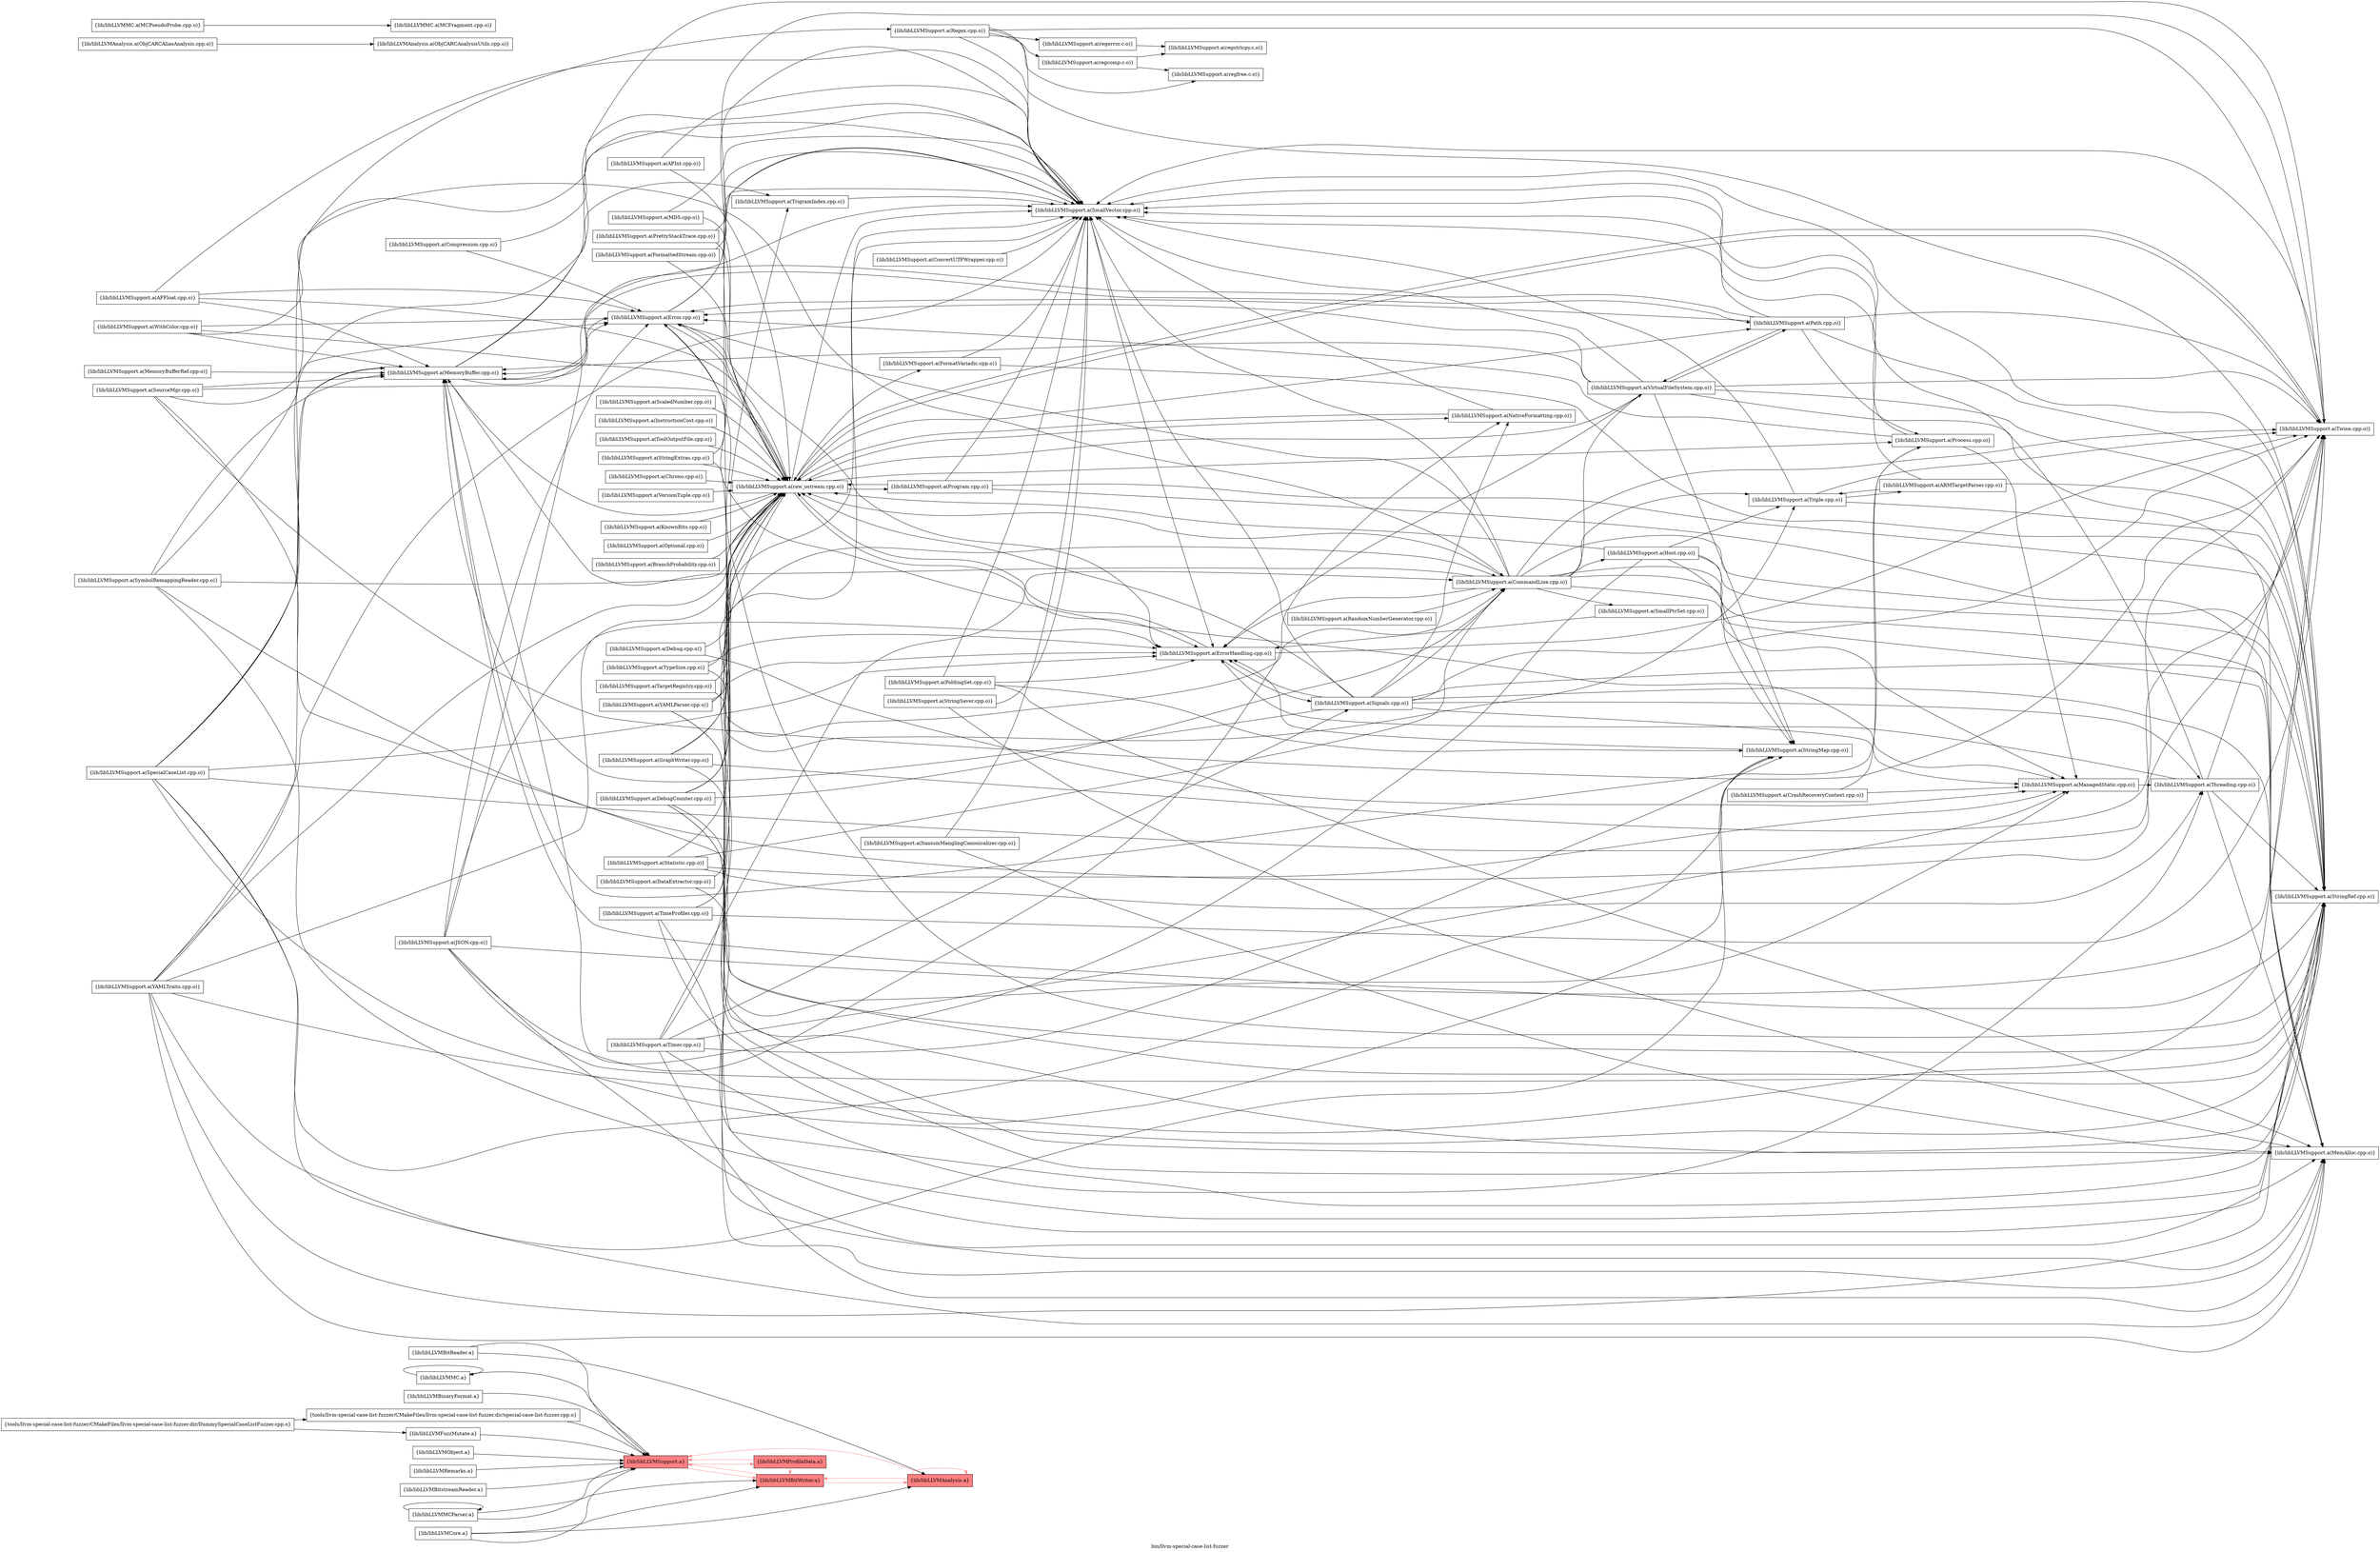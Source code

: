 digraph "bin/llvm-special-case-list-fuzzer" {
	label="bin/llvm-special-case-list-fuzzer";
	rankdir="LR"
	{ rank=same; Node0x55a02ba303a8;  }
	{ rank=same; Node0x55a02ba30b28; Node0x55a02ba37798;  }
	{ rank=same; Node0x55a02ba37c98;  }
	{ rank=same; Node0x55a02ba2ea58; Node0x55a02ba30fd8;  }

	Node0x55a02ba303a8 [shape=record,shape=box,group=0,label="{tools/llvm-special-case-list-fuzzer/CMakeFiles/llvm-special-case-list-fuzzer.dir/DummySpecialCaseListFuzzer.cpp.o}"];
	Node0x55a02ba303a8 -> Node0x55a02ba30b28;
	Node0x55a02ba303a8 -> Node0x55a02ba37798;
	Node0x55a02ba30b28 [shape=record,shape=box,group=0,label="{tools/llvm-special-case-list-fuzzer/CMakeFiles/llvm-special-case-list-fuzzer.dir/special-case-list-fuzzer.cpp.o}"];
	Node0x55a02ba30b28 -> Node0x55a02ba37c98;
	Node0x55a02ba37798 [shape=record,shape=box,group=0,label="{lib/libLLVMFuzzMutate.a}"];
	Node0x55a02ba37798 -> Node0x55a02ba37c98;
	Node0x55a02ba37c98 [shape=record,shape=box,style=filled,fillcolor="1.000000 0.5 1",group=1,label="{lib/libLLVMSupport.a}"];
	Node0x55a02ba37c98 -> Node0x55a02ba2ea58[color="1.000000 0.5 1"];
	Node0x55a02ba37c98 -> Node0x55a02ba30fd8[color="1.000000 0.5 1"];
	Node0x55a02ba32478 [shape=record,shape=box,group=0,label="{lib/libLLVMSupport.a(MemoryBuffer.cpp.o)}"];
	Node0x55a02ba32478 -> Node0x55a02ba32c48;
	Node0x55a02ba32478 -> Node0x55a02ba33058;
	Node0x55a02ba32478 -> Node0x55a02ba2ebe8;
	Node0x55a02ba32478 -> Node0x55a02ba32428;
	Node0x55a02ba32478 -> Node0x55a02ba30b78;
	Node0x55a02ba32c48 [shape=record,shape=box,group=0,label="{lib/libLLVMSupport.a(Error.cpp.o)}"];
	Node0x55a02ba32c48 -> Node0x55a02ba32478;
	Node0x55a02ba32c48 -> Node0x55a02ba33788;
	Node0x55a02ba32c48 -> Node0x55a02ba37158;
	Node0x55a02ba32c48 -> Node0x55a02ba33058;
	Node0x55a02ba32c48 -> Node0x55a02ba2ebe8;
	Node0x55a02ba32c48 -> Node0x55a02ba2ec88;
	Node0x55a02ba33058 [shape=record,shape=box,group=0,label="{lib/libLLVMSupport.a(SmallVector.cpp.o)}"];
	Node0x55a02ba33058 -> Node0x55a02ba37158;
	Node0x55a02ba2ebe8 [shape=record,shape=box,group=0,label="{lib/libLLVMSupport.a(Twine.cpp.o)}"];
	Node0x55a02ba2ebe8 -> Node0x55a02ba33058;
	Node0x55a02ba2ebe8 -> Node0x55a02ba2ec88;
	Node0x55a02ba32428 [shape=record,shape=box,group=0,label="{lib/libLLVMSupport.a(Path.cpp.o)}"];
	Node0x55a02ba32428 -> Node0x55a02ba32478;
	Node0x55a02ba32428 -> Node0x55a02ba32c48;
	Node0x55a02ba32428 -> Node0x55a02ba33058;
	Node0x55a02ba32428 -> Node0x55a02ba35218;
	Node0x55a02ba32428 -> Node0x55a02ba2ebe8;
	Node0x55a02ba32428 -> Node0x55a02ba2ee18;
	Node0x55a02ba32428 -> Node0x55a02ba30b78;
	Node0x55a02ba30b78 [shape=record,shape=box,group=0,label="{lib/libLLVMSupport.a(Process.cpp.o)}"];
	Node0x55a02ba30b78 -> Node0x55a02ba32c48;
	Node0x55a02ba30b78 -> Node0x55a02ba33788;
	Node0x55a02ba30b78 -> Node0x55a02ba33058;
	Node0x55a02ba33788 [shape=record,shape=box,group=0,label="{lib/libLLVMSupport.a(ManagedStatic.cpp.o)}"];
	Node0x55a02ba33788 -> Node0x55a02ba35858;
	Node0x55a02ba37158 [shape=record,shape=box,group=0,label="{lib/libLLVMSupport.a(ErrorHandling.cpp.o)}"];
	Node0x55a02ba37158 -> Node0x55a02ba2ebe8;
	Node0x55a02ba37158 -> Node0x55a02ba2ec88;
	Node0x55a02ba37158 -> Node0x55a02ba30308;
	Node0x55a02ba2ec88 [shape=record,shape=box,group=0,label="{lib/libLLVMSupport.a(raw_ostream.cpp.o)}"];
	Node0x55a02ba2ec88 -> Node0x55a02ba32478;
	Node0x55a02ba2ec88 -> Node0x55a02ba32c48;
	Node0x55a02ba2ec88 -> Node0x55a02ba37158;
	Node0x55a02ba2ec88 -> Node0x55a02ba33058;
	Node0x55a02ba2ec88 -> Node0x55a02ba2ebe8;
	Node0x55a02ba2ec88 -> Node0x55a02ba2e008;
	Node0x55a02ba2ec88 -> Node0x55a02ba301c8;
	Node0x55a02ba2ec88 -> Node0x55a02ba32428;
	Node0x55a02ba2ec88 -> Node0x55a02ba30b78;
	Node0x55a02ba2ec88 -> Node0x55a02ba2f458;
	Node0x55a02ba35858 [shape=record,shape=box,group=0,label="{lib/libLLVMSupport.a(Threading.cpp.o)}"];
	Node0x55a02ba35858 -> Node0x55a02ba37158;
	Node0x55a02ba35858 -> Node0x55a02ba33058;
	Node0x55a02ba35858 -> Node0x55a02ba342c8;
	Node0x55a02ba35858 -> Node0x55a02ba35218;
	Node0x55a02ba35858 -> Node0x55a02ba2ebe8;
	Node0x55a02ba30308 [shape=record,shape=box,group=0,label="{lib/libLLVMSupport.a(Signals.cpp.o)}"];
	Node0x55a02ba30308 -> Node0x55a02ba32478;
	Node0x55a02ba30308 -> Node0x55a02ba33788;
	Node0x55a02ba30308 -> Node0x55a02ba37158;
	Node0x55a02ba30308 -> Node0x55a02ba33058;
	Node0x55a02ba30308 -> Node0x55a02ba342c8;
	Node0x55a02ba30308 -> Node0x55a02ba35218;
	Node0x55a02ba30308 -> Node0x55a02ba2ebe8;
	Node0x55a02ba30308 -> Node0x55a02ba329c8;
	Node0x55a02ba30308 -> Node0x55a02ba2ec88;
	Node0x55a02ba30308 -> Node0x55a02ba2e008;
	Node0x55a02ba30308 -> Node0x55a02ba35858;
	Node0x55a02ba376f8 [shape=record,shape=box,group=0,label="{lib/libLLVMSupport.a(Debug.cpp.o)}"];
	Node0x55a02ba376f8 -> Node0x55a02ba33788;
	Node0x55a02ba376f8 -> Node0x55a02ba2ec88;
	Node0x55a02ba337d8 [shape=record,shape=box,group=0,label="{lib/libLLVMSupport.a(SpecialCaseList.cpp.o)}"];
	Node0x55a02ba337d8 -> Node0x55a02ba32478;
	Node0x55a02ba337d8 -> Node0x55a02ba37158;
	Node0x55a02ba337d8 -> Node0x55a02ba33f08;
	Node0x55a02ba337d8 -> Node0x55a02ba342c8;
	Node0x55a02ba337d8 -> Node0x55a02ba349f8;
	Node0x55a02ba337d8 -> Node0x55a02ba35218;
	Node0x55a02ba337d8 -> Node0x55a02ba2f368;
	Node0x55a02ba337d8 -> Node0x55a02ba2ebe8;
	Node0x55a02ba33f08 [shape=record,shape=box,group=0,label="{lib/libLLVMSupport.a(Regex.cpp.o)}"];
	Node0x55a02ba33f08 -> Node0x55a02ba33058;
	Node0x55a02ba33f08 -> Node0x55a02ba35218;
	Node0x55a02ba33f08 -> Node0x55a02ba2ebe8;
	Node0x55a02ba33f08 -> Node0x55a02ba2fef8;
	Node0x55a02ba33f08 -> Node0x55a02ba2f318;
	Node0x55a02ba33f08 -> Node0x55a02ba35e98;
	Node0x55a02ba342c8 [shape=record,shape=box,group=0,label="{lib/libLLVMSupport.a(MemAlloc.cpp.o)}"];
	Node0x55a02ba349f8 [shape=record,shape=box,group=0,label="{lib/libLLVMSupport.a(StringMap.cpp.o)}"];
	Node0x55a02ba349f8 -> Node0x55a02ba37158;
	Node0x55a02ba35218 [shape=record,shape=box,group=0,label="{lib/libLLVMSupport.a(StringRef.cpp.o)}"];
	Node0x55a02ba35218 -> Node0x55a02ba32478;
	Node0x55a02ba35218 -> Node0x55a02ba32c48;
	Node0x55a02ba35218 -> Node0x55a02ba33058;
	Node0x55a02ba2f368 [shape=record,shape=box,group=0,label="{lib/libLLVMSupport.a(TrigramIndex.cpp.o)}"];
	Node0x55a02ba2f368 -> Node0x55a02ba33058;
	Node0x55a02ba2fef8 [shape=record,shape=box,group=0,label="{lib/libLLVMSupport.a(regcomp.c.o)}"];
	Node0x55a02ba2fef8 -> Node0x55a02ba35e98;
	Node0x55a02ba2fef8 -> Node0x55a02ba33cd8;
	Node0x55a02ba2f318 [shape=record,shape=box,group=0,label="{lib/libLLVMSupport.a(regerror.c.o)}"];
	Node0x55a02ba2f318 -> Node0x55a02ba33cd8;
	Node0x55a02ba35e98 [shape=record,shape=box,group=0,label="{lib/libLLVMSupport.a(regfree.c.o)}"];
	Node0x55a02ba307b8 [shape=record,shape=box,group=0,label="{lib/libLLVMSupport.a(APFloat.cpp.o)}"];
	Node0x55a02ba307b8 -> Node0x55a02ba32478;
	Node0x55a02ba307b8 -> Node0x55a02ba32c48;
	Node0x55a02ba307b8 -> Node0x55a02ba33058;
	Node0x55a02ba307b8 -> Node0x55a02ba2ec88;
	Node0x55a02ba31398 [shape=record,shape=box,group=0,label="{lib/libLLVMSupport.a(APInt.cpp.o)}"];
	Node0x55a02ba31398 -> Node0x55a02ba33058;
	Node0x55a02ba31398 -> Node0x55a02ba2ec88;
	Node0x55a02ba31668 [shape=record,shape=box,group=0,label="{lib/libLLVMSupport.a(FoldingSet.cpp.o)}"];
	Node0x55a02ba31668 -> Node0x55a02ba37158;
	Node0x55a02ba31668 -> Node0x55a02ba33058;
	Node0x55a02ba31668 -> Node0x55a02ba342c8;
	Node0x55a02ba31668 -> Node0x55a02ba349f8;
	Node0x55a02ba2ee18 [shape=record,shape=box,group=0,label="{lib/libLLVMSupport.a(VirtualFileSystem.cpp.o)}"];
	Node0x55a02ba2ee18 -> Node0x55a02ba32478;
	Node0x55a02ba2ee18 -> Node0x55a02ba32c48;
	Node0x55a02ba2ee18 -> Node0x55a02ba37158;
	Node0x55a02ba2ee18 -> Node0x55a02ba33058;
	Node0x55a02ba2ee18 -> Node0x55a02ba342c8;
	Node0x55a02ba2ee18 -> Node0x55a02ba349f8;
	Node0x55a02ba2ee18 -> Node0x55a02ba35218;
	Node0x55a02ba2ee18 -> Node0x55a02ba2ebe8;
	Node0x55a02ba2ee18 -> Node0x55a02ba2ec88;
	Node0x55a02ba2ee18 -> Node0x55a02ba32428;
	Node0x55a02ba2dfb8 [shape=record,shape=box,group=0,label="{lib/libLLVMSupport.a(SourceMgr.cpp.o)}"];
	Node0x55a02ba2dfb8 -> Node0x55a02ba32478;
	Node0x55a02ba2dfb8 -> Node0x55a02ba33058;
	Node0x55a02ba2dfb8 -> Node0x55a02ba35218;
	Node0x55a02ba2dfb8 -> Node0x55a02ba2ebe8;
	Node0x55a02ba2dfb8 -> Node0x55a02ba2ec88;
	Node0x55a02ba32798 [shape=record,shape=box,group=0,label="{lib/libLLVMSupport.a(WithColor.cpp.o)}"];
	Node0x55a02ba32798 -> Node0x55a02ba32478;
	Node0x55a02ba32798 -> Node0x55a02ba32c48;
	Node0x55a02ba32798 -> Node0x55a02ba329c8;
	Node0x55a02ba32798 -> Node0x55a02ba2ec88;
	Node0x55a02ba329c8 [shape=record,shape=box,group=0,label="{lib/libLLVMSupport.a(CommandLine.cpp.o)}"];
	Node0x55a02ba329c8 -> Node0x55a02ba32478;
	Node0x55a02ba329c8 -> Node0x55a02ba32c48;
	Node0x55a02ba329c8 -> Node0x55a02ba33788;
	Node0x55a02ba329c8 -> Node0x55a02ba37158;
	Node0x55a02ba329c8 -> Node0x55a02ba33058;
	Node0x55a02ba329c8 -> Node0x55a02ba342c8;
	Node0x55a02ba329c8 -> Node0x55a02ba349f8;
	Node0x55a02ba329c8 -> Node0x55a02ba35218;
	Node0x55a02ba329c8 -> Node0x55a02ba2ebe8;
	Node0x55a02ba329c8 -> Node0x55a02ba2ee18;
	Node0x55a02ba329c8 -> Node0x55a02ba31208;
	Node0x55a02ba329c8 -> Node0x55a02ba30a38;
	Node0x55a02ba329c8 -> Node0x55a02ba2ec88;
	Node0x55a02ba329c8 -> Node0x55a02ba31cf8;
	Node0x55a02ba31208 [shape=record,shape=box,group=0,label="{lib/libLLVMSupport.a(SmallPtrSet.cpp.o)}"];
	Node0x55a02ba31208 -> Node0x55a02ba37158;
	Node0x55a02ba30a38 [shape=record,shape=box,group=0,label="{lib/libLLVMSupport.a(Triple.cpp.o)}"];
	Node0x55a02ba30a38 -> Node0x55a02ba33058;
	Node0x55a02ba30a38 -> Node0x55a02ba35218;
	Node0x55a02ba30a38 -> Node0x55a02ba2ebe8;
	Node0x55a02ba30a38 -> Node0x55a02ba32658;
	Node0x55a02ba31cf8 [shape=record,shape=box,group=0,label="{lib/libLLVMSupport.a(Host.cpp.o)}"];
	Node0x55a02ba31cf8 -> Node0x55a02ba32478;
	Node0x55a02ba31cf8 -> Node0x55a02ba342c8;
	Node0x55a02ba31cf8 -> Node0x55a02ba349f8;
	Node0x55a02ba31cf8 -> Node0x55a02ba35218;
	Node0x55a02ba31cf8 -> Node0x55a02ba30a38;
	Node0x55a02ba31cf8 -> Node0x55a02ba2ec88;
	Node0x55a02ba32248 [shape=record,shape=box,group=0,label="{lib/libLLVMSupport.a(StringSaver.cpp.o)}"];
	Node0x55a02ba32248 -> Node0x55a02ba33058;
	Node0x55a02ba32248 -> Node0x55a02ba342c8;
	Node0x55a02ba30a88 [shape=record,shape=box,group=0,label="{lib/libLLVMSupport.a(ConvertUTFWrapper.cpp.o)}"];
	Node0x55a02ba30a88 -> Node0x55a02ba33058;
	Node0x55a02ba32658 [shape=record,shape=box,group=0,label="{lib/libLLVMSupport.a(ARMTargetParser.cpp.o)}"];
	Node0x55a02ba32658 -> Node0x55a02ba33058;
	Node0x55a02ba32658 -> Node0x55a02ba35218;
	Node0x55a02ba32658 -> Node0x55a02ba30a38;
	Node0x55a02ba321f8 [shape=record,shape=box,group=0,label="{lib/libLLVMSupport.a(YAMLParser.cpp.o)}"];
	Node0x55a02ba321f8 -> Node0x55a02ba37158;
	Node0x55a02ba321f8 -> Node0x55a02ba33058;
	Node0x55a02ba321f8 -> Node0x55a02ba342c8;
	Node0x55a02ba321f8 -> Node0x55a02ba35218;
	Node0x55a02ba321f8 -> Node0x55a02ba2ec88;
	Node0x55a02ba2e008 [shape=record,shape=box,group=0,label="{lib/libLLVMSupport.a(NativeFormatting.cpp.o)}"];
	Node0x55a02ba2e008 -> Node0x55a02ba33058;
	Node0x55a02ba2e008 -> Node0x55a02ba2ec88;
	Node0x55a02ba301c8 [shape=record,shape=box,group=0,label="{lib/libLLVMSupport.a(FormatVariadic.cpp.o)}"];
	Node0x55a02ba301c8 -> Node0x55a02ba33058;
	Node0x55a02ba301c8 -> Node0x55a02ba35218;
	Node0x55a02ba2f458 [shape=record,shape=box,group=0,label="{lib/libLLVMSupport.a(Program.cpp.o)}"];
	Node0x55a02ba2f458 -> Node0x55a02ba33058;
	Node0x55a02ba2f458 -> Node0x55a02ba342c8;
	Node0x55a02ba2f458 -> Node0x55a02ba35218;
	Node0x55a02ba2f458 -> Node0x55a02ba2ec88;
	Node0x55a02ba33cd8 [shape=record,shape=box,group=0,label="{lib/libLLVMSupport.a(regstrlcpy.c.o)}"];
	Node0x55a02ba326a8 [shape=record,shape=box,group=0,label="{lib/libLLVMSupport.a(MD5.cpp.o)}"];
	Node0x55a02ba326a8 -> Node0x55a02ba33058;
	Node0x55a02ba326a8 -> Node0x55a02ba2ec88;
	Node0x55a02ba30d58 [shape=record,shape=box,group=0,label="{lib/libLLVMSupport.a(CrashRecoveryContext.cpp.o)}"];
	Node0x55a02ba30d58 -> Node0x55a02ba33788;
	Node0x55a02ba30d58 -> Node0x55a02ba30b78;
	Node0x55a02ba317f8 [shape=record,shape=box,group=0,label="{lib/libLLVMSupport.a(StringExtras.cpp.o)}"];
	Node0x55a02ba317f8 -> Node0x55a02ba33058;
	Node0x55a02ba317f8 -> Node0x55a02ba35218;
	Node0x55a02ba317f8 -> Node0x55a02ba2ec88;
	Node0x55a02ba2ea58 [shape=record,shape=box,style=filled,fillcolor="1.000000 0.5 1",group=1,label="{lib/libLLVMBitWriter.a}"];
	Node0x55a02ba2ea58 -> Node0x55a02ba37c98[color="1.000000 0.5 1"];
	Node0x55a02ba2ea58 -> Node0x55a02ba2f598[color="1.000000 0.5 1"];
	Node0x55a02ba2f598 [shape=record,shape=box,style=filled,fillcolor="1.000000 0.5 1",group=1,label="{lib/libLLVMAnalysis.a}"];
	Node0x55a02ba2f598 -> Node0x55a02ba37c98[color="1.000000 0.5 1"];
	Node0x55a02ba2f598 -> Node0x55a02ba2f598[color="1.000000 0.5 1"];
	Node0x55a02ba2f598 -> Node0x55a02ba2ea58[color="1.000000 0.5 1"];
	Node0x55a02ba36d48 [shape=record,shape=box,group=0,label="{lib/libLLVMSupport.a(TargetRegistry.cpp.o)}"];
	Node0x55a02ba36d48 -> Node0x55a02ba30a38;
	Node0x55a02ba36d48 -> Node0x55a02ba2ec88;
	Node0x55a02ba34fe8 [shape=record,shape=box,group=0,label="{lib/libLLVMSupport.a(TypeSize.cpp.o)}"];
	Node0x55a02ba34fe8 -> Node0x55a02ba37158;
	Node0x55a02ba34fe8 -> Node0x55a02ba329c8;
	Node0x55a02ba34fe8 -> Node0x55a02ba2ec88;
	Node0x55a02ba308f8 [shape=record,shape=box,group=0,label="{lib/libLLVMSupport.a(KnownBits.cpp.o)}"];
	Node0x55a02ba308f8 -> Node0x55a02ba2ec88;
	Node0x55a02ba312f8 [shape=record,shape=box,group=0,label="{lib/libLLVMSupport.a(Optional.cpp.o)}"];
	Node0x55a02ba312f8 -> Node0x55a02ba2ec88;
	Node0x55a02ba2e918 [shape=record,shape=box,group=0,label="{lib/libLLVMSupport.a(GraphWriter.cpp.o)}"];
	Node0x55a02ba2e918 -> Node0x55a02ba35218;
	Node0x55a02ba2e918 -> Node0x55a02ba2ebe8;
	Node0x55a02ba2e918 -> Node0x55a02ba329c8;
	Node0x55a02ba2e918 -> Node0x55a02ba2ec88;
	Node0x55a02ba2e238 [shape=record,shape=box,group=0,label="{lib/libLLVMSupport.a(BranchProbability.cpp.o)}"];
	Node0x55a02ba2e238 -> Node0x55a02ba2ec88;
	Node0x55a02ba34ae8 [shape=record,shape=box,group=0,label="{lib/libLLVMSupport.a(ScaledNumber.cpp.o)}"];
	Node0x55a02ba34ae8 -> Node0x55a02ba2ec88;
	Node0x55a02ba30948 [shape=record,shape=box,group=0,label="{lib/libLLVMAnalysis.a(ObjCARCAliasAnalysis.cpp.o)}"];
	Node0x55a02ba30948 -> Node0x55a02ba32a18;
	Node0x55a02ba32a18 [shape=record,shape=box,group=0,label="{lib/libLLVMAnalysis.a(ObjCARCAnalysisUtils.cpp.o)}"];
	Node0x55a02ba35ad8 [shape=record,shape=box,group=0,label="{lib/libLLVMSupport.a(Statistic.cpp.o)}"];
	Node0x55a02ba35ad8 -> Node0x55a02ba33788;
	Node0x55a02ba35ad8 -> Node0x55a02ba329c8;
	Node0x55a02ba35ad8 -> Node0x55a02ba2ec88;
	Node0x55a02ba35ad8 -> Node0x55a02ba35858;
	Node0x55a02ba375b8 [shape=record,shape=box,group=0,label="{lib/libLLVMSupport.a(Timer.cpp.o)}"];
	Node0x55a02ba375b8 -> Node0x55a02ba33788;
	Node0x55a02ba375b8 -> Node0x55a02ba342c8;
	Node0x55a02ba375b8 -> Node0x55a02ba349f8;
	Node0x55a02ba375b8 -> Node0x55a02ba329c8;
	Node0x55a02ba375b8 -> Node0x55a02ba2ec88;
	Node0x55a02ba375b8 -> Node0x55a02ba30308;
	Node0x55a02ba375b8 -> Node0x55a02ba35858;
	Node0x55a02ba2e968 [shape=record,shape=box,group=0,label="{lib/libLLVMSupport.a(DebugCounter.cpp.o)}"];
	Node0x55a02ba2e968 -> Node0x55a02ba33788;
	Node0x55a02ba2e968 -> Node0x55a02ba33058;
	Node0x55a02ba2e968 -> Node0x55a02ba342c8;
	Node0x55a02ba2e968 -> Node0x55a02ba35218;
	Node0x55a02ba2e968 -> Node0x55a02ba2f368;
	Node0x55a02ba2e968 -> Node0x55a02ba329c8;
	Node0x55a02ba2e968 -> Node0x55a02ba2ec88;
	Node0x55a02ba2fa98 [shape=record,shape=box,group=0,label="{lib/libLLVMObject.a}"];
	Node0x55a02ba2fa98 -> Node0x55a02ba37c98;
	Node0x55a02ba314d8 [shape=record,shape=box,group=0,label="{lib/libLLVMBitReader.a}"];
	Node0x55a02ba314d8 -> Node0x55a02ba37c98;
	Node0x55a02ba314d8 -> Node0x55a02ba2f598;
	Node0x55a02ba32b08 [shape=record,shape=box,group=0,label="{lib/libLLVMSupport.a(MemoryBufferRef.cpp.o)}"];
	Node0x55a02ba32b08 -> Node0x55a02ba32478;
	Node0x55a02ba319d8 [shape=record,shape=box,group=0,label="{lib/libLLVMMCParser.a}"];
	Node0x55a02ba319d8 -> Node0x55a02ba37c98;
	Node0x55a02ba319d8 -> Node0x55a02ba319d8;
	Node0x55a02ba319d8 -> Node0x55a02ba2ea58;
	Node0x55a02ba30fd8 [shape=record,shape=box,style=filled,fillcolor="1.000000 0.5 1",group=1,label="{lib/libLLVMProfileData.a}"];
	Node0x55a02ba30fd8 -> Node0x55a02ba37c98[color="1.000000 0.5 1"];
	Node0x55a02ba30fd8 -> Node0x55a02ba2ea58[color="1.000000 0.5 1"];
	Node0x55a02ba2f7c8 [shape=record,shape=box,group=0,label="{lib/libLLVMSupport.a(Compression.cpp.o)}"];
	Node0x55a02ba2f7c8 -> Node0x55a02ba32c48;
	Node0x55a02ba2f7c8 -> Node0x55a02ba33058;
	Node0x55a02ba30808 [shape=record,shape=box,group=0,label="{lib/libLLVMSupport.a(ItaniumManglingCanonicalizer.cpp.o)}"];
	Node0x55a02ba30808 -> Node0x55a02ba33058;
	Node0x55a02ba30808 -> Node0x55a02ba342c8;
	Node0x55a02ba31898 [shape=record,shape=box,group=0,label="{lib/libLLVMSupport.a(SymbolRemappingReader.cpp.o)}"];
	Node0x55a02ba31898 -> Node0x55a02ba32478;
	Node0x55a02ba31898 -> Node0x55a02ba32c48;
	Node0x55a02ba31898 -> Node0x55a02ba35218;
	Node0x55a02ba31898 -> Node0x55a02ba2ebe8;
	Node0x55a02ba31898 -> Node0x55a02ba2ec88;
	Node0x55a02ba32f68 [shape=record,shape=box,group=0,label="{lib/libLLVMSupport.a(DataExtractor.cpp.o)}"];
	Node0x55a02ba32f68 -> Node0x55a02ba35218;
	Node0x55a02ba32f68 -> Node0x55a02ba2ec88;
	Node0x55a02ba327e8 [shape=record,shape=box,group=0,label="{lib/libLLVMCore.a}"];
	Node0x55a02ba327e8 -> Node0x55a02ba37c98;
	Node0x55a02ba327e8 -> Node0x55a02ba2f598;
	Node0x55a02ba327e8 -> Node0x55a02ba2ea58;
	Node0x55a02ba32838 [shape=record,shape=box,group=0,label="{lib/libLLVMSupport.a(FormattedStream.cpp.o)}"];
	Node0x55a02ba32838 -> Node0x55a02ba33058;
	Node0x55a02ba32838 -> Node0x55a02ba2ec88;
	Node0x55a02ba2f818 [shape=record,shape=box,group=0,label="{lib/libLLVMSupport.a(InstructionCost.cpp.o)}"];
	Node0x55a02ba2f818 -> Node0x55a02ba2ec88;
	Node0x55a02ba32c98 [shape=record,shape=box,group=0,label="{lib/libLLVMSupport.a(ToolOutputFile.cpp.o)}"];
	Node0x55a02ba32c98 -> Node0x55a02ba2ec88;
	Node0x55a02ba33e68 [shape=record,shape=box,group=0,label="{lib/libLLVMSupport.a(PrettyStackTrace.cpp.o)}"];
	Node0x55a02ba33e68 -> Node0x55a02ba33058;
	Node0x55a02ba33e68 -> Node0x55a02ba2ec88;
	Node0x55a02ba2e4b8 [shape=record,shape=box,group=0,label="{lib/libLLVMSupport.a(Chrono.cpp.o)}"];
	Node0x55a02ba2e4b8 -> Node0x55a02ba2ec88;
	Node0x55a02ba2ecd8 [shape=record,shape=box,group=0,label="{lib/libLLVMSupport.a(TimeProfiler.cpp.o)}"];
	Node0x55a02ba2ecd8 -> Node0x55a02ba33058;
	Node0x55a02ba2ecd8 -> Node0x55a02ba342c8;
	Node0x55a02ba2ecd8 -> Node0x55a02ba349f8;
	Node0x55a02ba2ecd8 -> Node0x55a02ba2ebe8;
	Node0x55a02ba2ecd8 -> Node0x55a02ba2ec88;
	Node0x55a02ba36cf8 [shape=record,shape=box,group=0,label="{lib/libLLVMSupport.a(JSON.cpp.o)}"];
	Node0x55a02ba36cf8 -> Node0x55a02ba32c48;
	Node0x55a02ba36cf8 -> Node0x55a02ba33058;
	Node0x55a02ba36cf8 -> Node0x55a02ba342c8;
	Node0x55a02ba36cf8 -> Node0x55a02ba35218;
	Node0x55a02ba36cf8 -> Node0x55a02ba2ebe8;
	Node0x55a02ba36cf8 -> Node0x55a02ba2ec88;
	Node0x55a02ba36cf8 -> Node0x55a02ba2e008;
	Node0x55a02ba367f8 [shape=record,shape=box,group=0,label="{lib/libLLVMSupport.a(RandomNumberGenerator.cpp.o)}"];
	Node0x55a02ba367f8 -> Node0x55a02ba329c8;
	Node0x55a02ba32888 [shape=record,shape=box,group=0,label="{lib/libLLVMRemarks.a}"];
	Node0x55a02ba32888 -> Node0x55a02ba37c98;
	Node0x55a02ba35678 [shape=record,shape=box,group=0,label="{lib/libLLVMSupport.a(YAMLTraits.cpp.o)}"];
	Node0x55a02ba35678 -> Node0x55a02ba32478;
	Node0x55a02ba35678 -> Node0x55a02ba37158;
	Node0x55a02ba35678 -> Node0x55a02ba33058;
	Node0x55a02ba35678 -> Node0x55a02ba342c8;
	Node0x55a02ba35678 -> Node0x55a02ba349f8;
	Node0x55a02ba35678 -> Node0x55a02ba35218;
	Node0x55a02ba35678 -> Node0x55a02ba2ebe8;
	Node0x55a02ba35678 -> Node0x55a02ba2ec88;
	Node0x55a02ba350d8 [shape=record,shape=box,group=0,label="{lib/libLLVMSupport.a(VersionTuple.cpp.o)}"];
	Node0x55a02ba350d8 -> Node0x55a02ba2ec88;
	Node0x55a02ba32338 [shape=record,shape=box,group=0,label="{lib/libLLVMBitstreamReader.a}"];
	Node0x55a02ba32338 -> Node0x55a02ba37c98;
	Node0x55a02ba31de8 [shape=record,shape=box,group=0,label="{lib/libLLVMMC.a}"];
	Node0x55a02ba31de8 -> Node0x55a02ba37c98;
	Node0x55a02ba31de8 -> Node0x55a02ba31de8;
	Node0x55a02ba340e8 [shape=record,shape=box,group=0,label="{lib/libLLVMMC.a(MCPseudoProbe.cpp.o)}"];
	Node0x55a02ba340e8 -> Node0x55a02ba36a78;
	Node0x55a02ba36a78 [shape=record,shape=box,group=0,label="{lib/libLLVMMC.a(MCFragment.cpp.o)}"];
	Node0x55a02ba33eb8 [shape=record,shape=box,group=0,label="{lib/libLLVMBinaryFormat.a}"];
	Node0x55a02ba33eb8 -> Node0x55a02ba37c98;
}
